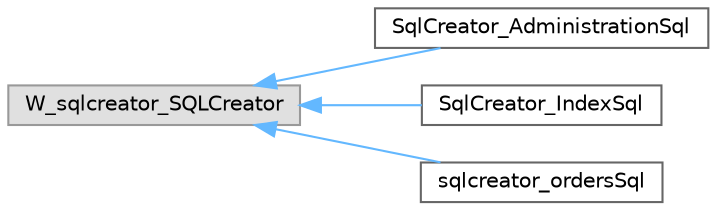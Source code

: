 digraph "Graphical Class Hierarchy"
{
 // LATEX_PDF_SIZE
  bgcolor="transparent";
  edge [fontname=Helvetica,fontsize=10,labelfontname=Helvetica,labelfontsize=10];
  node [fontname=Helvetica,fontsize=10,shape=box,height=0.2,width=0.4];
  rankdir="LR";
  Node0 [id="Node000000",label="W_sqlcreator_SQLCreator",height=0.2,width=0.4,color="grey60", fillcolor="#E0E0E0", style="filled",tooltip=" "];
  Node0 -> Node1 [id="edge8_Node000000_Node000001",dir="back",color="steelblue1",style="solid",tooltip=" "];
  Node1 [id="Node000001",label="SqlCreator_AdministrationSql",height=0.2,width=0.4,color="grey40", fillcolor="white", style="filled",URL="$class_sql_creator___administration_sql.html",tooltip="SQL creator class for administration operations in the BIM system."];
  Node0 -> Node2 [id="edge9_Node000000_Node000002",dir="back",color="steelblue1",style="solid",tooltip=" "];
  Node2 [id="Node000002",label="SqlCreator_IndexSql",height=0.2,width=0.4,color="grey40", fillcolor="white", style="filled",URL="$class_sql_creator___index_sql.html",tooltip="SQL creator class for the BIM system index functionality."];
  Node0 -> Node3 [id="edge10_Node000000_Node000003",dir="back",color="steelblue1",style="solid",tooltip=" "];
  Node3 [id="Node000003",label="sqlcreator_ordersSql",height=0.2,width=0.4,color="grey40", fillcolor="white", style="filled",URL="$classsqlcreator__orders_sql.html",tooltip="SQL creator class for order management in the BIM system."];
}
